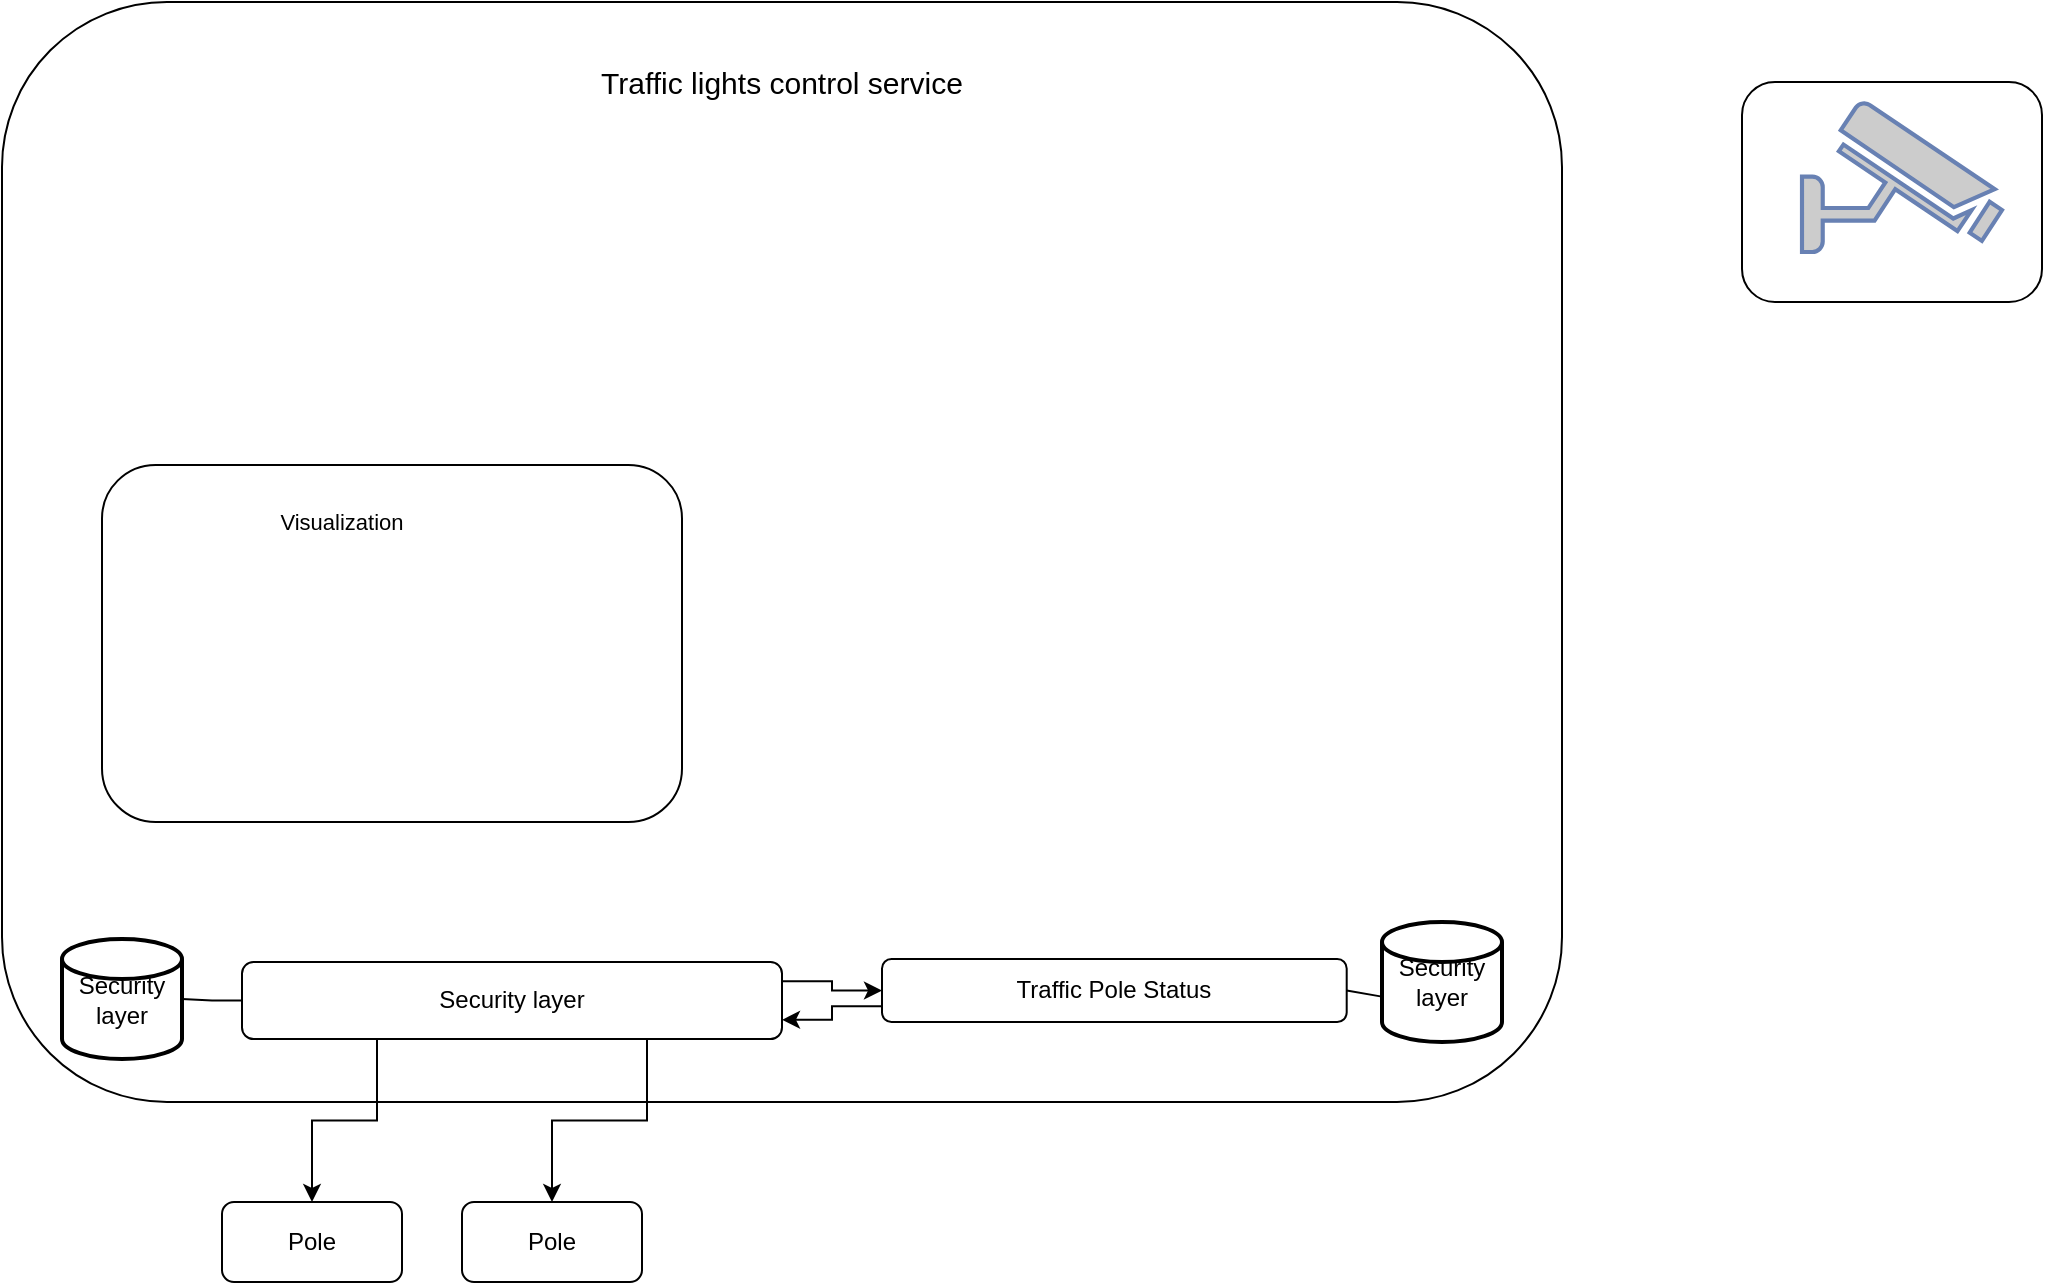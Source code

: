<mxfile version="23.1.2" type="github">
  <diagram name="Page-1" id="5f0bae14-7c28-e335-631c-24af17079c00">
    <mxGraphModel dx="4063" dy="1649" grid="1" gridSize="10" guides="1" tooltips="1" connect="1" arrows="1" fold="1" page="1" pageScale="1" pageWidth="1100" pageHeight="850" background="none" math="0" shadow="0">
      <root>
        <mxCell id="0" />
        <mxCell id="1" parent="0" />
        <mxCell id="Ni4T1yLyOeH3PMIgMgBa-5" value="Pole" style="rounded=1;whiteSpace=wrap;html=1;" vertex="1" parent="1">
          <mxGeometry x="70" y="740" width="90" height="40" as="geometry" />
        </mxCell>
        <mxCell id="Ni4T1yLyOeH3PMIgMgBa-12" value="" style="group" vertex="1" connectable="0" parent="1">
          <mxGeometry x="-10" y="310" width="750" height="400" as="geometry" />
        </mxCell>
        <mxCell id="Ni4T1yLyOeH3PMIgMgBa-6" value="" style="rounded=1;whiteSpace=wrap;html=1;align=center;movable=1;resizable=1;rotatable=1;deletable=1;editable=1;locked=0;connectable=1;container=1;" vertex="1" parent="Ni4T1yLyOeH3PMIgMgBa-12">
          <mxGeometry x="-30" y="-170" width="780" height="550" as="geometry" />
        </mxCell>
        <mxCell id="Ni4T1yLyOeH3PMIgMgBa-8" value="Traffic lights control service" style="text;html=1;strokeColor=none;fillColor=none;align=center;verticalAlign=middle;whiteSpace=wrap;rounded=0;fontSize=15;" vertex="1" parent="Ni4T1yLyOeH3PMIgMgBa-6">
          <mxGeometry x="216.029" y="16.176" width="347.941" height="48.529" as="geometry" />
        </mxCell>
        <mxCell id="Ni4T1yLyOeH3PMIgMgBa-11" style="edgeStyle=orthogonalEdgeStyle;rounded=0;orthogonalLoop=1;jettySize=auto;html=1;exitX=0.5;exitY=1;exitDx=0;exitDy=0;entryX=0.5;entryY=1;entryDx=0;entryDy=0;" edge="1" parent="Ni4T1yLyOeH3PMIgMgBa-6" source="Ni4T1yLyOeH3PMIgMgBa-8" target="Ni4T1yLyOeH3PMIgMgBa-8">
          <mxGeometry relative="1" as="geometry" />
        </mxCell>
        <mxCell id="Ni4T1yLyOeH3PMIgMgBa-34" style="edgeStyle=orthogonalEdgeStyle;shape=connector;rounded=0;orthogonalLoop=1;jettySize=auto;html=1;exitX=1;exitY=0.25;exitDx=0;exitDy=0;labelBackgroundColor=default;strokeColor=default;align=center;verticalAlign=middle;fontFamily=Helvetica;fontSize=11;fontColor=default;endArrow=classic;entryX=0;entryY=0.5;entryDx=0;entryDy=0;" edge="1" parent="Ni4T1yLyOeH3PMIgMgBa-6" source="Ni4T1yLyOeH3PMIgMgBa-18" target="Ni4T1yLyOeH3PMIgMgBa-28">
          <mxGeometry relative="1" as="geometry">
            <mxPoint x="440" y="489" as="targetPoint" />
          </mxGeometry>
        </mxCell>
        <mxCell id="Ni4T1yLyOeH3PMIgMgBa-18" value="Security layer" style="rounded=1;whiteSpace=wrap;html=1;" vertex="1" parent="Ni4T1yLyOeH3PMIgMgBa-6">
          <mxGeometry x="120" y="480" width="270" height="38.53" as="geometry" />
        </mxCell>
        <mxCell id="Ni4T1yLyOeH3PMIgMgBa-35" style="edgeStyle=orthogonalEdgeStyle;shape=connector;rounded=0;orthogonalLoop=1;jettySize=auto;html=1;exitX=0;exitY=0.75;exitDx=0;exitDy=0;entryX=1;entryY=0.75;entryDx=0;entryDy=0;labelBackgroundColor=default;strokeColor=default;align=center;verticalAlign=middle;fontFamily=Helvetica;fontSize=11;fontColor=default;endArrow=classic;" edge="1" parent="Ni4T1yLyOeH3PMIgMgBa-6" source="Ni4T1yLyOeH3PMIgMgBa-28" target="Ni4T1yLyOeH3PMIgMgBa-18">
          <mxGeometry relative="1" as="geometry" />
        </mxCell>
        <mxCell id="Ni4T1yLyOeH3PMIgMgBa-28" value="Traffic Pole Status" style="rounded=1;whiteSpace=wrap;html=1;" vertex="1" parent="Ni4T1yLyOeH3PMIgMgBa-6">
          <mxGeometry x="440" y="478.53" width="232.35" height="31.47" as="geometry" />
        </mxCell>
        <mxCell id="Ni4T1yLyOeH3PMIgMgBa-4" value="Security layer" style="strokeWidth=2;html=1;shape=mxgraph.flowchart.database;whiteSpace=wrap;" vertex="1" parent="Ni4T1yLyOeH3PMIgMgBa-6">
          <mxGeometry x="30" y="468.53" width="60" height="60" as="geometry" />
        </mxCell>
        <mxCell id="Ni4T1yLyOeH3PMIgMgBa-30" value="" style="endArrow=none;html=1;rounded=0;labelBackgroundColor=default;strokeColor=default;align=center;verticalAlign=middle;fontFamily=Helvetica;fontSize=11;fontColor=default;shape=connector;edgeStyle=orthogonalEdgeStyle;entryX=1;entryY=0.5;entryDx=0;entryDy=0;entryPerimeter=0;" edge="1" parent="Ni4T1yLyOeH3PMIgMgBa-6" source="Ni4T1yLyOeH3PMIgMgBa-18" target="Ni4T1yLyOeH3PMIgMgBa-4">
          <mxGeometry width="50" height="50" relative="1" as="geometry">
            <mxPoint x="110" y="450" as="sourcePoint" />
            <mxPoint x="160" y="400" as="targetPoint" />
          </mxGeometry>
        </mxCell>
        <mxCell id="Ni4T1yLyOeH3PMIgMgBa-31" value="Security layer" style="strokeWidth=2;html=1;shape=mxgraph.flowchart.database;whiteSpace=wrap;" vertex="1" parent="Ni4T1yLyOeH3PMIgMgBa-6">
          <mxGeometry x="690" y="460" width="60" height="60" as="geometry" />
        </mxCell>
        <mxCell id="Ni4T1yLyOeH3PMIgMgBa-32" value="" style="endArrow=none;html=1;rounded=0;labelBackgroundColor=default;strokeColor=default;align=center;verticalAlign=middle;fontFamily=Helvetica;fontSize=11;fontColor=default;shape=connector;entryX=0.011;entryY=0.624;entryDx=0;entryDy=0;entryPerimeter=0;exitX=1;exitY=0.5;exitDx=0;exitDy=0;" edge="1" parent="Ni4T1yLyOeH3PMIgMgBa-6" target="Ni4T1yLyOeH3PMIgMgBa-31" source="Ni4T1yLyOeH3PMIgMgBa-28">
          <mxGeometry width="50" height="50" relative="1" as="geometry">
            <mxPoint x="790" y="470.47" as="sourcePoint" />
            <mxPoint x="830" y="371.47" as="targetPoint" />
          </mxGeometry>
        </mxCell>
        <mxCell id="Ni4T1yLyOeH3PMIgMgBa-37" value="" style="rounded=1;whiteSpace=wrap;html=1;container=1;" vertex="1" parent="Ni4T1yLyOeH3PMIgMgBa-6">
          <mxGeometry x="50" y="231.47" width="290" height="178.53" as="geometry" />
        </mxCell>
        <mxCell id="Ni4T1yLyOeH3PMIgMgBa-36" value="" style="shape=image;html=1;verticalAlign=top;verticalLabelPosition=bottom;labelBackgroundColor=#ffffff;imageAspect=0;aspect=fixed;image=https://cdn1.iconfinder.com/data/icons/modern-set-of-digital-symbols/48/volume_gauge_visualization-128.png;fontFamily=Helvetica;fontSize=11;fontColor=default;" vertex="1" parent="Ni4T1yLyOeH3PMIgMgBa-37">
          <mxGeometry x="70" y="50.53" width="128" height="128" as="geometry" />
        </mxCell>
        <mxCell id="Ni4T1yLyOeH3PMIgMgBa-38" value="Visualization" style="text;html=1;strokeColor=none;fillColor=none;align=center;verticalAlign=middle;whiteSpace=wrap;rounded=0;fontFamily=Helvetica;fontSize=11;fontColor=default;" vertex="1" parent="Ni4T1yLyOeH3PMIgMgBa-37">
          <mxGeometry x="90" y="13.53" width="60" height="30" as="geometry" />
        </mxCell>
        <mxCell id="Ni4T1yLyOeH3PMIgMgBa-13" value="Pole" style="rounded=1;whiteSpace=wrap;html=1;" vertex="1" parent="1">
          <mxGeometry x="190" y="740" width="90" height="40" as="geometry" />
        </mxCell>
        <mxCell id="Ni4T1yLyOeH3PMIgMgBa-19" style="edgeStyle=orthogonalEdgeStyle;rounded=0;orthogonalLoop=1;jettySize=auto;html=1;exitX=0.25;exitY=1;exitDx=0;exitDy=0;" edge="1" parent="1" source="Ni4T1yLyOeH3PMIgMgBa-18" target="Ni4T1yLyOeH3PMIgMgBa-5">
          <mxGeometry relative="1" as="geometry" />
        </mxCell>
        <mxCell id="Ni4T1yLyOeH3PMIgMgBa-20" style="edgeStyle=orthogonalEdgeStyle;rounded=0;orthogonalLoop=1;jettySize=auto;html=1;exitX=0.75;exitY=1;exitDx=0;exitDy=0;" edge="1" parent="1" source="Ni4T1yLyOeH3PMIgMgBa-18" target="Ni4T1yLyOeH3PMIgMgBa-13">
          <mxGeometry relative="1" as="geometry" />
        </mxCell>
        <mxCell id="Ni4T1yLyOeH3PMIgMgBa-26" value="" style="group" vertex="1" connectable="0" parent="1">
          <mxGeometry x="830" y="180" width="150" height="110" as="geometry" />
        </mxCell>
        <mxCell id="Ni4T1yLyOeH3PMIgMgBa-25" value="" style="rounded=1;whiteSpace=wrap;html=1;fontFamily=Helvetica;fontSize=11;fontColor=default;container=0;" vertex="1" parent="Ni4T1yLyOeH3PMIgMgBa-26">
          <mxGeometry width="150" height="110" as="geometry" />
        </mxCell>
        <mxCell id="Ni4T1yLyOeH3PMIgMgBa-24" value="" style="fontColor=#0066CC;verticalAlign=top;verticalLabelPosition=bottom;labelPosition=center;align=center;html=1;outlineConnect=0;fillColor=#CCCCCC;strokeColor=#6881B3;gradientColor=none;gradientDirection=north;strokeWidth=2;shape=mxgraph.networks.security_camera;fontFamily=Helvetica;fontSize=11;" vertex="1" parent="Ni4T1yLyOeH3PMIgMgBa-26">
          <mxGeometry x="30" y="10" width="100" height="75" as="geometry" />
        </mxCell>
      </root>
    </mxGraphModel>
  </diagram>
</mxfile>
